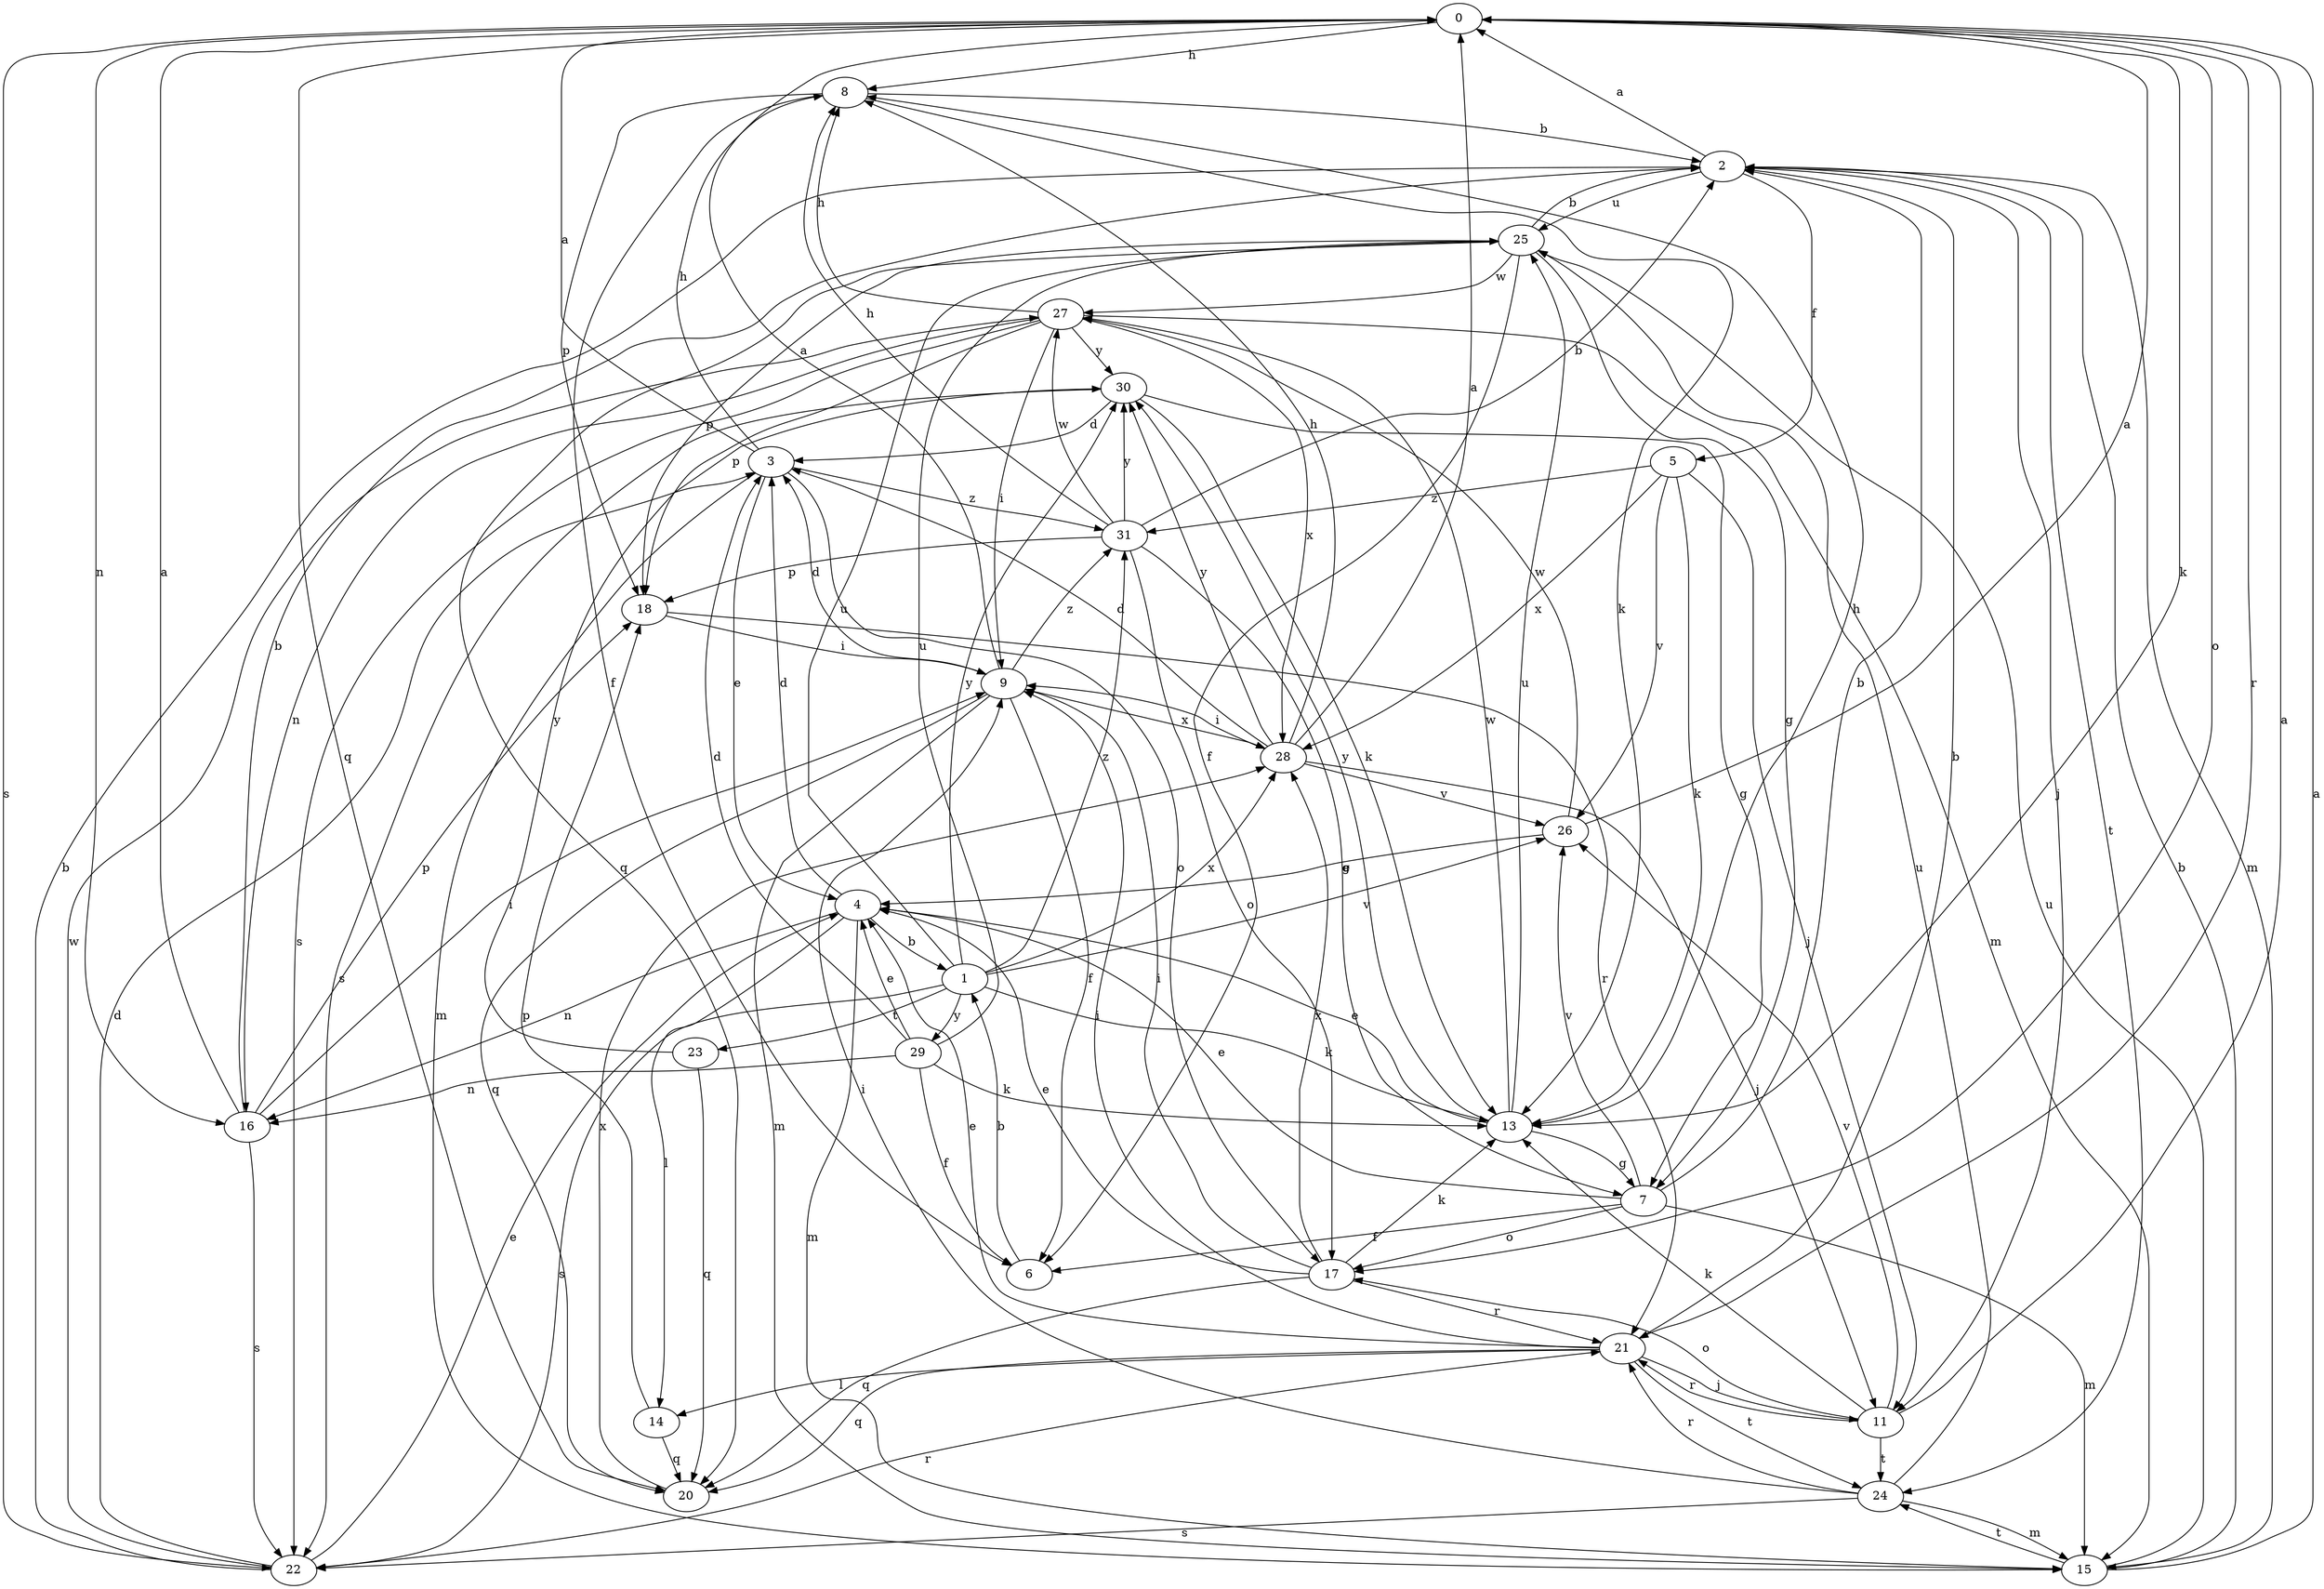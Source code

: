 strict digraph  {
0;
1;
2;
3;
4;
5;
6;
7;
8;
9;
11;
13;
14;
15;
16;
17;
18;
20;
21;
22;
23;
24;
25;
26;
27;
28;
29;
30;
31;
0 -> 8  [label=h];
0 -> 13  [label=k];
0 -> 16  [label=n];
0 -> 17  [label=o];
0 -> 20  [label=q];
0 -> 21  [label=r];
0 -> 22  [label=s];
1 -> 13  [label=k];
1 -> 22  [label=s];
1 -> 23  [label=t];
1 -> 25  [label=u];
1 -> 26  [label=v];
1 -> 28  [label=x];
1 -> 29  [label=y];
1 -> 30  [label=y];
1 -> 31  [label=z];
2 -> 0  [label=a];
2 -> 5  [label=f];
2 -> 11  [label=j];
2 -> 15  [label=m];
2 -> 24  [label=t];
2 -> 25  [label=u];
3 -> 0  [label=a];
3 -> 4  [label=e];
3 -> 8  [label=h];
3 -> 15  [label=m];
3 -> 17  [label=o];
3 -> 31  [label=z];
4 -> 1  [label=b];
4 -> 3  [label=d];
4 -> 14  [label=l];
4 -> 15  [label=m];
4 -> 16  [label=n];
5 -> 11  [label=j];
5 -> 13  [label=k];
5 -> 26  [label=v];
5 -> 28  [label=x];
5 -> 31  [label=z];
6 -> 1  [label=b];
7 -> 2  [label=b];
7 -> 4  [label=e];
7 -> 6  [label=f];
7 -> 15  [label=m];
7 -> 17  [label=o];
7 -> 26  [label=v];
8 -> 2  [label=b];
8 -> 6  [label=f];
8 -> 13  [label=k];
8 -> 18  [label=p];
9 -> 0  [label=a];
9 -> 3  [label=d];
9 -> 6  [label=f];
9 -> 15  [label=m];
9 -> 20  [label=q];
9 -> 28  [label=x];
9 -> 31  [label=z];
11 -> 0  [label=a];
11 -> 13  [label=k];
11 -> 17  [label=o];
11 -> 21  [label=r];
11 -> 24  [label=t];
11 -> 26  [label=v];
13 -> 4  [label=e];
13 -> 7  [label=g];
13 -> 8  [label=h];
13 -> 25  [label=u];
13 -> 27  [label=w];
13 -> 30  [label=y];
14 -> 18  [label=p];
14 -> 20  [label=q];
15 -> 0  [label=a];
15 -> 2  [label=b];
15 -> 24  [label=t];
15 -> 25  [label=u];
16 -> 0  [label=a];
16 -> 2  [label=b];
16 -> 9  [label=i];
16 -> 18  [label=p];
16 -> 22  [label=s];
17 -> 4  [label=e];
17 -> 9  [label=i];
17 -> 13  [label=k];
17 -> 20  [label=q];
17 -> 21  [label=r];
17 -> 28  [label=x];
18 -> 9  [label=i];
18 -> 21  [label=r];
20 -> 28  [label=x];
21 -> 2  [label=b];
21 -> 4  [label=e];
21 -> 9  [label=i];
21 -> 11  [label=j];
21 -> 14  [label=l];
21 -> 20  [label=q];
21 -> 24  [label=t];
22 -> 2  [label=b];
22 -> 3  [label=d];
22 -> 4  [label=e];
22 -> 21  [label=r];
22 -> 27  [label=w];
23 -> 20  [label=q];
23 -> 30  [label=y];
24 -> 9  [label=i];
24 -> 15  [label=m];
24 -> 21  [label=r];
24 -> 22  [label=s];
24 -> 25  [label=u];
25 -> 2  [label=b];
25 -> 6  [label=f];
25 -> 7  [label=g];
25 -> 18  [label=p];
25 -> 20  [label=q];
25 -> 27  [label=w];
26 -> 0  [label=a];
26 -> 4  [label=e];
26 -> 27  [label=w];
27 -> 8  [label=h];
27 -> 9  [label=i];
27 -> 15  [label=m];
27 -> 16  [label=n];
27 -> 18  [label=p];
27 -> 22  [label=s];
27 -> 28  [label=x];
27 -> 30  [label=y];
28 -> 0  [label=a];
28 -> 3  [label=d];
28 -> 8  [label=h];
28 -> 9  [label=i];
28 -> 11  [label=j];
28 -> 26  [label=v];
28 -> 30  [label=y];
29 -> 3  [label=d];
29 -> 4  [label=e];
29 -> 6  [label=f];
29 -> 13  [label=k];
29 -> 16  [label=n];
29 -> 25  [label=u];
30 -> 3  [label=d];
30 -> 7  [label=g];
30 -> 13  [label=k];
30 -> 22  [label=s];
31 -> 2  [label=b];
31 -> 7  [label=g];
31 -> 8  [label=h];
31 -> 17  [label=o];
31 -> 18  [label=p];
31 -> 27  [label=w];
31 -> 30  [label=y];
}
